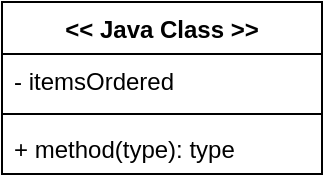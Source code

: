 <mxfile version="19.0.3" type="github">
  <diagram id="v760DRj5wuVyRDYj6Pmf" name="Page-1">
    <mxGraphModel dx="1422" dy="763" grid="1" gridSize="10" guides="1" tooltips="1" connect="1" arrows="1" fold="1" page="1" pageScale="1" pageWidth="850" pageHeight="1100" math="0" shadow="0">
      <root>
        <mxCell id="0" />
        <mxCell id="1" parent="0" />
        <mxCell id="6yYNlxBjcoMtwoBK_832-6" value="&lt;&lt; Java Class &gt;&gt;" style="swimlane;fontStyle=1;align=center;verticalAlign=top;childLayout=stackLayout;horizontal=1;startSize=26;horizontalStack=0;resizeParent=1;resizeParentMax=0;resizeLast=0;collapsible=1;marginBottom=0;" vertex="1" parent="1">
          <mxGeometry x="50" y="150" width="160" height="86" as="geometry" />
        </mxCell>
        <mxCell id="6yYNlxBjcoMtwoBK_832-7" value="- itemsOrdered" style="text;strokeColor=none;fillColor=none;align=left;verticalAlign=top;spacingLeft=4;spacingRight=4;overflow=hidden;rotatable=0;points=[[0,0.5],[1,0.5]];portConstraint=eastwest;" vertex="1" parent="6yYNlxBjcoMtwoBK_832-6">
          <mxGeometry y="26" width="160" height="26" as="geometry" />
        </mxCell>
        <mxCell id="6yYNlxBjcoMtwoBK_832-8" value="" style="line;strokeWidth=1;fillColor=none;align=left;verticalAlign=middle;spacingTop=-1;spacingLeft=3;spacingRight=3;rotatable=0;labelPosition=right;points=[];portConstraint=eastwest;" vertex="1" parent="6yYNlxBjcoMtwoBK_832-6">
          <mxGeometry y="52" width="160" height="8" as="geometry" />
        </mxCell>
        <mxCell id="6yYNlxBjcoMtwoBK_832-9" value="+ method(type): type" style="text;strokeColor=none;fillColor=none;align=left;verticalAlign=top;spacingLeft=4;spacingRight=4;overflow=hidden;rotatable=0;points=[[0,0.5],[1,0.5]];portConstraint=eastwest;" vertex="1" parent="6yYNlxBjcoMtwoBK_832-6">
          <mxGeometry y="60" width="160" height="26" as="geometry" />
        </mxCell>
      </root>
    </mxGraphModel>
  </diagram>
</mxfile>
